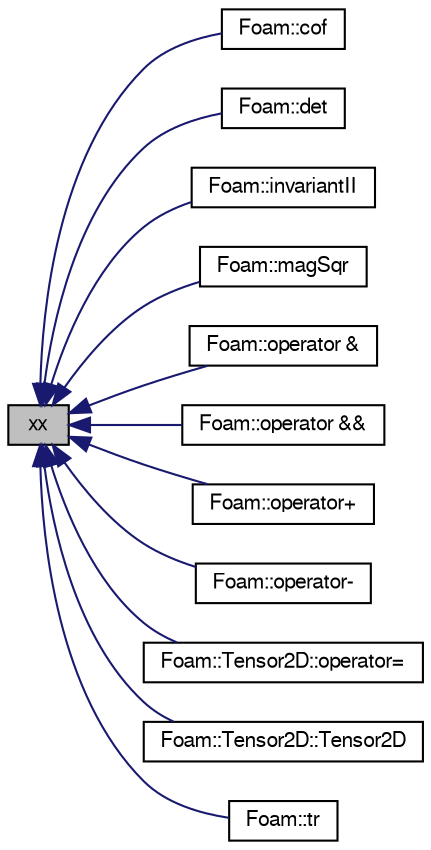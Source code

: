 digraph "xx"
{
  bgcolor="transparent";
  edge [fontname="FreeSans",fontsize="10",labelfontname="FreeSans",labelfontsize="10"];
  node [fontname="FreeSans",fontsize="10",shape=record];
  rankdir="LR";
  Node14 [label="xx",height=0.2,width=0.4,color="black", fillcolor="grey75", style="filled", fontcolor="black"];
  Node14 -> Node15 [dir="back",color="midnightblue",fontsize="10",style="solid",fontname="FreeSans"];
  Node15 [label="Foam::cof",height=0.2,width=0.4,color="black",URL="$a21124.html#aea93a5e6bace31395defbd69d2fb296a",tooltip="Return the cofactor symmetric tensor of a symmetric tensor. "];
  Node14 -> Node16 [dir="back",color="midnightblue",fontsize="10",style="solid",fontname="FreeSans"];
  Node16 [label="Foam::det",height=0.2,width=0.4,color="black",URL="$a21124.html#a7c2b089769096e4b01a1572971b97436",tooltip="Return the determinant of a symmetric tensor. "];
  Node14 -> Node17 [dir="back",color="midnightblue",fontsize="10",style="solid",fontname="FreeSans"];
  Node17 [label="Foam::invariantII",height=0.2,width=0.4,color="black",URL="$a21124.html#a80f4a4e114b95296270a2d1b8cf1d047",tooltip="Return the 2nd invariant of a symmetric tensor. "];
  Node14 -> Node18 [dir="back",color="midnightblue",fontsize="10",style="solid",fontname="FreeSans"];
  Node18 [label="Foam::magSqr",height=0.2,width=0.4,color="black",URL="$a21124.html#a3434a09ac3b9ac5cc5618051c4140b73"];
  Node14 -> Node19 [dir="back",color="midnightblue",fontsize="10",style="solid",fontname="FreeSans"];
  Node19 [label="Foam::operator &",height=0.2,width=0.4,color="black",URL="$a21124.html#a3c74747d6d7cb4bd14c14dbf1c31abc0",tooltip="Inner-product between two symmetric tensors. "];
  Node14 -> Node20 [dir="back",color="midnightblue",fontsize="10",style="solid",fontname="FreeSans"];
  Node20 [label="Foam::operator &&",height=0.2,width=0.4,color="black",URL="$a21124.html#a5d2b09aa740cf53c1cae5ecb3c87bd6b",tooltip="Double-dot-product between a symmetric tensor and a symmetric tensor. "];
  Node14 -> Node21 [dir="back",color="midnightblue",fontsize="10",style="solid",fontname="FreeSans"];
  Node21 [label="Foam::operator+",height=0.2,width=0.4,color="black",URL="$a21124.html#a70766d7af9f52b534271768d8ee3b539"];
  Node14 -> Node22 [dir="back",color="midnightblue",fontsize="10",style="solid",fontname="FreeSans"];
  Node22 [label="Foam::operator-",height=0.2,width=0.4,color="black",URL="$a21124.html#a9d430e44ce41add1d94be3e64a5ae9b7"];
  Node14 -> Node23 [dir="back",color="midnightblue",fontsize="10",style="solid",fontname="FreeSans"];
  Node23 [label="Foam::Tensor2D::operator=",height=0.2,width=0.4,color="black",URL="$a28390.html#ac3b8fbffd046696a09381bb472c36b54",tooltip="Copy SymmTensor2D. "];
  Node14 -> Node24 [dir="back",color="midnightblue",fontsize="10",style="solid",fontname="FreeSans"];
  Node24 [label="Foam::Tensor2D::Tensor2D",height=0.2,width=0.4,color="black",URL="$a28390.html#a12f47dffd60bba9218eec4b6871bcc62",tooltip="Construct given SymmTensor2D. "];
  Node14 -> Node25 [dir="back",color="midnightblue",fontsize="10",style="solid",fontname="FreeSans"];
  Node25 [label="Foam::tr",height=0.2,width=0.4,color="black",URL="$a21124.html#a336cda5ce055ab8169f63e2d8bc4b787",tooltip="Return the trace of a symmetric tensor. "];
}
